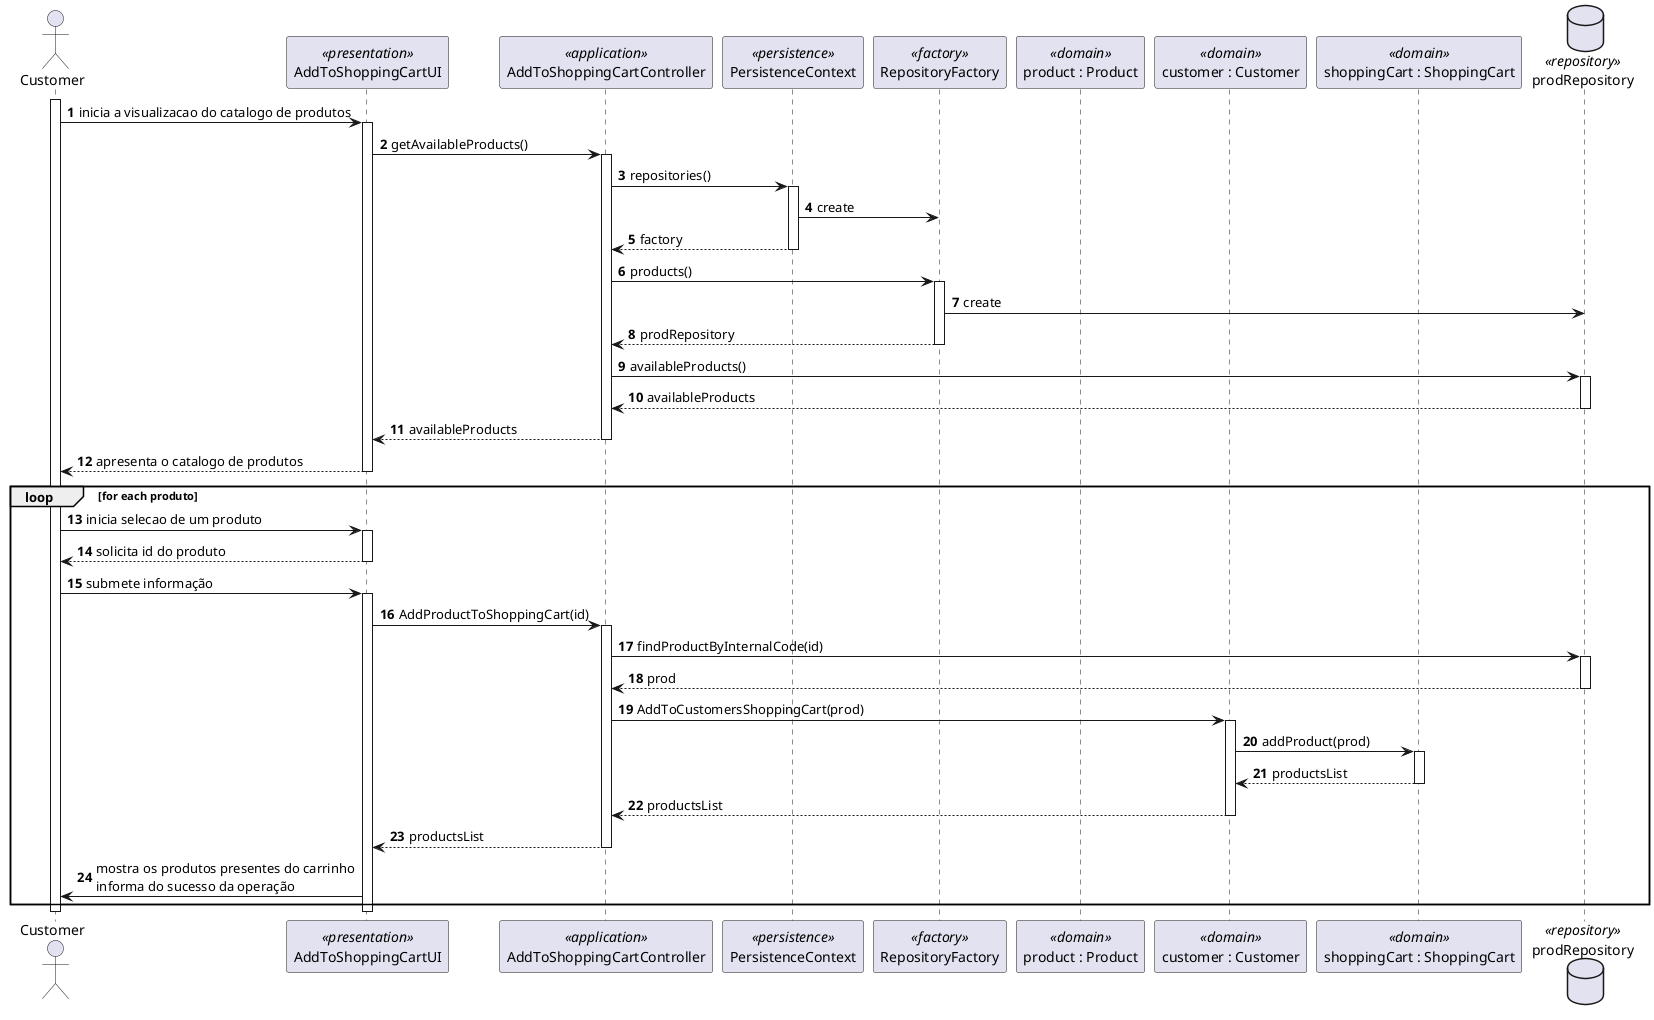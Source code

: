 @startuml
autonumber
actor "Customer" as C
participant "AddToShoppingCartUI" as UI <<presentation>>
participant "AddToShoppingCartController" as CTRL <<application>>
participant PersistenceContext as PER <<persistence>>
participant "RepositoryFactory" as REPOFACT <<factory>>
participant "product : Product" as PROD <<domain>>
participant "customer : Customer" as CUST <<domain>>
participant "shoppingCart : ShoppingCart" as SC <<domain>>
database "prodRepository" as prodREPO <<repository>>



activate C
C -> UI : inicia a visualizacao do catalogo de produtos
activate UI
UI -> CTRL : getAvailableProducts()
activate CTRL
CTRL -> PER : repositories()
activate PER
PER -> REPOFACT : create
PER --> CTRL : factory
deactivate PER
CTRL -> REPOFACT : products()
activate REPOFACT
REPOFACT -> prodREPO : create
REPOFACT --> CTRL : prodRepository
deactivate REPOFACT
CTRL -> prodREPO : availableProducts()
activate prodREPO
prodREPO --> CTRL : availableProducts
deactivate prodREPO
CTRL --> UI : availableProducts
deactivate CTRL
UI --> C : apresenta o catalogo de produtos
deactivate UI
loop for each produto
C -> UI : inicia selecao de um produto
activate UI
UI --> C : solicita id do produto
deactivate UI
C -> UI : submete informação
activate UI
UI -> CTRL : AddProductToShoppingCart(id)
activate CTRL
CTRL -> prodREPO : findProductByInternalCode(id)
activate prodREPO
prodREPO --> CTRL : prod
deactivate prodREPO
CTRL -> CUST : AddToCustomersShoppingCart(prod)
activate CUST
CUST -> SC : addProduct(prod)
activate SC
SC --> CUST : productsList
deactivate SC
CUST --> CTRL : productsList
deactivate CUST
CTRL --> UI : productsList
deactivate CTRL
UI -> C : mostra os produtos presentes do carrinho\ninforma do sucesso da operação
end
deactivate UI
deactivate C

@enduml
